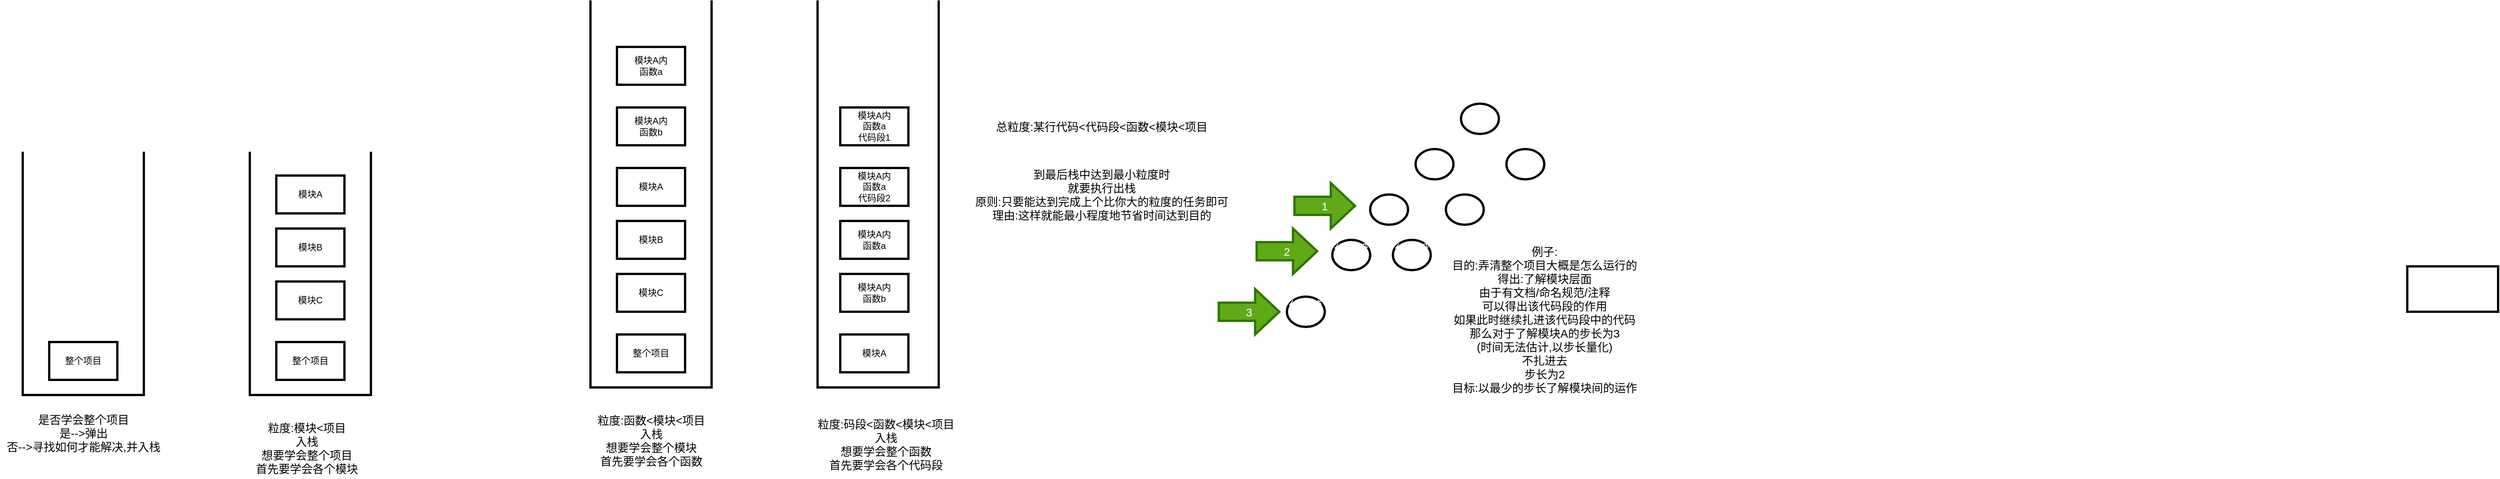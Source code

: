 <mxfile>
    <diagram id="i5EG3LjnO_YABH-9sDDq" name="第 1 页">
        <mxGraphModel dx="1051" dy="2547" grid="1" gridSize="10" guides="1" tooltips="1" connect="1" arrows="1" fold="1" page="1" pageScale="1" pageWidth="1200" pageHeight="1920" background="#FFFFFF" math="0" shadow="0">
            <root>
                <mxCell id="0"/>
                <mxCell id="1" parent="0"/>
                <mxCell id="3" value="" style="shape=partialRectangle;whiteSpace=wrap;html=1;bottom=1;right=1;left=1;top=0;fillColor=none;routingCenterX=-0.5;strokeColor=#000000;strokeWidth=3;" vertex="1" parent="1">
                    <mxGeometry x="120" y="150" width="160" height="320" as="geometry"/>
                </mxCell>
                <mxCell id="4" value="整个项目" style="whiteSpace=wrap;html=1;strokeColor=#000000;strokeWidth=3;" vertex="1" parent="1">
                    <mxGeometry x="155" y="400" width="90" height="50" as="geometry"/>
                </mxCell>
                <mxCell id="6" value="" style="shape=partialRectangle;whiteSpace=wrap;html=1;bottom=1;right=1;left=1;top=0;fillColor=none;routingCenterX=-0.5;strokeColor=#000000;strokeWidth=3;" vertex="1" parent="1">
                    <mxGeometry x="420" y="150" width="160" height="320" as="geometry"/>
                </mxCell>
                <mxCell id="7" value="整个项目" style="whiteSpace=wrap;html=1;strokeColor=#000000;strokeWidth=3;" vertex="1" parent="1">
                    <mxGeometry x="455" y="400" width="90" height="50" as="geometry"/>
                </mxCell>
                <mxCell id="8" value="模块A" style="whiteSpace=wrap;html=1;strokeColor=#000000;strokeWidth=3;" vertex="1" parent="1">
                    <mxGeometry x="455" y="180" width="90" height="50" as="geometry"/>
                </mxCell>
                <mxCell id="9" value="是否学会整个项目&lt;br&gt;是--&amp;gt;弹出&lt;br&gt;否--&amp;gt;寻找如何才能解决,并入栈" style="text;html=1;align=center;verticalAlign=middle;resizable=0;points=[];autosize=1;strokeColor=none;fillColor=none;fontColor=#000000;fontSize=15;" vertex="1" parent="1">
                    <mxGeometry x="90" y="490" width="220" height="60" as="geometry"/>
                </mxCell>
                <mxCell id="10" value="模块C" style="whiteSpace=wrap;html=1;strokeColor=#000000;strokeWidth=3;" vertex="1" parent="1">
                    <mxGeometry x="455" y="320" width="90" height="50" as="geometry"/>
                </mxCell>
                <mxCell id="11" value="模块B" style="whiteSpace=wrap;html=1;strokeColor=#000000;strokeWidth=3;" vertex="1" parent="1">
                    <mxGeometry x="455" y="250" width="90" height="50" as="geometry"/>
                </mxCell>
                <mxCell id="12" value="粒度:模块&amp;lt;项目&lt;br&gt;入栈&lt;br&gt;想要学会整个项目&lt;br&gt;首先要学会各个模块&lt;br&gt;" style="text;html=1;align=center;verticalAlign=middle;resizable=0;points=[];autosize=1;strokeColor=none;fillColor=none;fontColor=#000000;fontSize=15;" vertex="1" parent="1">
                    <mxGeometry x="420" y="500" width="150" height="80" as="geometry"/>
                </mxCell>
                <mxCell id="13" value="" style="shape=partialRectangle;whiteSpace=wrap;html=1;bottom=1;right=1;left=1;top=0;fillColor=none;routingCenterX=-0.5;strokeColor=#000000;strokeWidth=3;" vertex="1" parent="1">
                    <mxGeometry x="870" y="-50" width="160" height="510" as="geometry"/>
                </mxCell>
                <mxCell id="14" value="整个项目" style="whiteSpace=wrap;html=1;strokeColor=#000000;strokeWidth=3;" vertex="1" parent="1">
                    <mxGeometry x="905" y="390" width="90" height="50" as="geometry"/>
                </mxCell>
                <mxCell id="15" value="模块A" style="whiteSpace=wrap;html=1;strokeColor=#000000;strokeWidth=3;" vertex="1" parent="1">
                    <mxGeometry x="905" y="170" width="90" height="50" as="geometry"/>
                </mxCell>
                <mxCell id="16" value="模块C" style="whiteSpace=wrap;html=1;strokeColor=#000000;strokeWidth=3;" vertex="1" parent="1">
                    <mxGeometry x="905" y="310" width="90" height="50" as="geometry"/>
                </mxCell>
                <mxCell id="17" value="模块B" style="whiteSpace=wrap;html=1;strokeColor=#000000;strokeWidth=3;" vertex="1" parent="1">
                    <mxGeometry x="905" y="240" width="90" height="50" as="geometry"/>
                </mxCell>
                <mxCell id="18" value="粒度:函数&amp;lt;模块&amp;lt;项目&lt;br&gt;入栈&lt;br&gt;想要学会整个模块&lt;br&gt;首先要学会各个函数" style="text;html=1;align=center;verticalAlign=middle;resizable=0;points=[];autosize=1;strokeColor=none;fillColor=none;fontColor=#000000;fontSize=15;" vertex="1" parent="1">
                    <mxGeometry x="870" y="490" width="160" height="80" as="geometry"/>
                </mxCell>
                <mxCell id="19" value="模块A内&lt;br&gt;函数a" style="whiteSpace=wrap;html=1;strokeColor=#000000;strokeWidth=3;" vertex="1" parent="1">
                    <mxGeometry x="905" y="10" width="90" height="50" as="geometry"/>
                </mxCell>
                <mxCell id="21" value="模块A内&lt;br&gt;函数b" style="whiteSpace=wrap;html=1;strokeColor=#000000;strokeWidth=3;" vertex="1" parent="1">
                    <mxGeometry x="905" y="90" width="90" height="50" as="geometry"/>
                </mxCell>
                <mxCell id="22" value="" style="whiteSpace=wrap;html=1;fontSize=15;fontColor=#000000;strokeColor=#000000;strokeWidth=3;" vertex="1" parent="1">
                    <mxGeometry x="3270" y="300" width="120" height="60" as="geometry"/>
                </mxCell>
                <mxCell id="30" value="粒度:码段&amp;lt;函数&amp;lt;模块&amp;lt;项目&lt;br&gt;入栈&lt;br&gt;想要学会整个函数&lt;br&gt;首先要学会各个代码段" style="text;html=1;align=center;verticalAlign=middle;resizable=0;points=[];autosize=1;strokeColor=none;fillColor=none;fontColor=#000000;fontSize=15;" vertex="1" parent="1">
                    <mxGeometry x="1165" y="495" width="190" height="80" as="geometry"/>
                </mxCell>
                <mxCell id="36" value="" style="shape=partialRectangle;whiteSpace=wrap;html=1;bottom=1;right=1;left=1;top=0;fillColor=none;routingCenterX=-0.5;strokeColor=#000000;strokeWidth=3;" vertex="1" parent="1">
                    <mxGeometry x="1170" y="-50" width="160" height="510" as="geometry"/>
                </mxCell>
                <mxCell id="38" value="模块A" style="whiteSpace=wrap;html=1;strokeColor=#000000;strokeWidth=3;" vertex="1" parent="1">
                    <mxGeometry x="1200" y="390" width="90" height="50" as="geometry"/>
                </mxCell>
                <mxCell id="41" value="模块A内&lt;br&gt;函数a" style="whiteSpace=wrap;html=1;strokeColor=#000000;strokeWidth=3;" vertex="1" parent="1">
                    <mxGeometry x="1200" y="240" width="90" height="50" as="geometry"/>
                </mxCell>
                <mxCell id="42" value="模块A内&lt;br&gt;函数b" style="whiteSpace=wrap;html=1;strokeColor=#000000;strokeWidth=3;" vertex="1" parent="1">
                    <mxGeometry x="1200" y="310" width="90" height="50" as="geometry"/>
                </mxCell>
                <mxCell id="43" value="模块A内&lt;br&gt;函数a&lt;br&gt;代码段2" style="whiteSpace=wrap;html=1;strokeColor=#000000;strokeWidth=3;" vertex="1" parent="1">
                    <mxGeometry x="1200" y="170" width="90" height="50" as="geometry"/>
                </mxCell>
                <mxCell id="44" value="模块A内&lt;br&gt;函数a&lt;br&gt;代码段1" style="whiteSpace=wrap;html=1;strokeColor=#000000;strokeWidth=3;" vertex="1" parent="1">
                    <mxGeometry x="1200" y="90" width="90" height="50" as="geometry"/>
                </mxCell>
                <mxCell id="46" value="总粒度:某行代码&amp;lt;代码段&amp;lt;函数&amp;lt;模块&amp;lt;项目&lt;br&gt;" style="text;html=1;align=center;verticalAlign=middle;resizable=0;points=[];autosize=1;strokeColor=none;fillColor=none;fontColor=#000000;fontSize=15;" vertex="1" parent="1">
                    <mxGeometry x="1400" y="105" width="290" height="20" as="geometry"/>
                </mxCell>
                <mxCell id="47" value="到最后栈中达到最小粒度时&lt;br&gt;就要执行出栈&lt;br&gt;原则:只要能达到完成上个比你大的粒度的任务即可&lt;br&gt;理由:这样就能最小程度地节省时间达到目的&lt;br&gt;" style="text;html=1;align=center;verticalAlign=middle;resizable=0;points=[];autosize=1;strokeColor=none;fillColor=none;fontColor=#000000;fontSize=15;" vertex="1" parent="1">
                    <mxGeometry x="1370" y="165" width="350" height="80" as="geometry"/>
                </mxCell>
                <mxCell id="53" value="&lt;font color=&quot;#ffffff&quot;&gt;项目&lt;/font&gt;" style="ellipse;whiteSpace=wrap;html=1;fontSize=15;fontColor=#000000;strokeColor=#000000;strokeWidth=3;" vertex="1" parent="1">
                    <mxGeometry x="2020" y="85" width="50" height="40" as="geometry"/>
                </mxCell>
                <mxCell id="60" value="&lt;font color=&quot;#ffffff&quot;&gt;函数a&lt;/font&gt;" style="ellipse;whiteSpace=wrap;html=1;fontSize=15;fontColor=#000000;strokeColor=#000000;strokeWidth=3;" vertex="1" parent="1">
                    <mxGeometry x="1900" y="205" width="50" height="40" as="geometry"/>
                </mxCell>
                <mxCell id="61" value="&lt;font color=&quot;#ffffff&quot;&gt;模块B&lt;/font&gt;" style="ellipse;whiteSpace=wrap;html=1;fontSize=15;fontColor=#000000;strokeColor=#000000;strokeWidth=3;" vertex="1" parent="1">
                    <mxGeometry x="2080" y="145" width="50" height="40" as="geometry"/>
                </mxCell>
                <mxCell id="62" value="&lt;font color=&quot;#ffffff&quot;&gt;模块A&lt;/font&gt;" style="ellipse;whiteSpace=wrap;html=1;fontSize=15;fontColor=#000000;strokeColor=#000000;strokeWidth=3;" vertex="1" parent="1">
                    <mxGeometry x="1960" y="145" width="50" height="40" as="geometry"/>
                </mxCell>
                <mxCell id="63" value="例子:&lt;br&gt;目的:弄清整个项目大概是怎么运行的&lt;br&gt;得出:了解模块层面&lt;br&gt;由于有文档/命名规范/注释&lt;br&gt;可以得出该代码段的作用&lt;br&gt;如果此时继续扎进该代码段中的代码&lt;br&gt;那么对于了解模块A的步长为3&lt;br&gt;(时间无法估计,以步长量化)&lt;br&gt;不扎进去&lt;br&gt;步长为2&lt;br&gt;目标:以最少的步长了解模块间的运作" style="text;html=1;align=center;verticalAlign=middle;resizable=0;points=[];autosize=1;strokeColor=none;fillColor=none;fontColor=#000000;fontSize=15;" vertex="1" parent="1">
                    <mxGeometry x="2000" y="270" width="260" height="200" as="geometry"/>
                </mxCell>
                <mxCell id="64" value="&lt;font color=&quot;#ffffff&quot;&gt;函数a&lt;/font&gt;" style="ellipse;whiteSpace=wrap;html=1;fontSize=15;fontColor=#000000;strokeColor=#000000;strokeWidth=3;" vertex="1" parent="1">
                    <mxGeometry x="2000" y="205" width="50" height="40" as="geometry"/>
                </mxCell>
                <mxCell id="65" value="&lt;font color=&quot;#ffffff&quot;&gt;代码段1&lt;/font&gt;" style="ellipse;whiteSpace=wrap;html=1;fontSize=15;fontColor=#000000;strokeColor=#000000;strokeWidth=3;" vertex="1" parent="1">
                    <mxGeometry x="1850" y="265" width="50" height="40" as="geometry"/>
                </mxCell>
                <mxCell id="66" value="&lt;font color=&quot;#ffffff&quot;&gt;代码段2&lt;/font&gt;" style="ellipse;whiteSpace=wrap;html=1;fontSize=15;fontColor=#000000;strokeColor=#000000;strokeWidth=3;" vertex="1" parent="1">
                    <mxGeometry x="1930" y="265" width="50" height="40" as="geometry"/>
                </mxCell>
                <mxCell id="68" value="3" style="shape=singleArrow;whiteSpace=wrap;html=1;arrowWidth=0.4;arrowSize=0.4;fontSize=15;fontColor=#ffffff;strokeColor=#2D7600;strokeWidth=3;fillColor=#60a917;" vertex="1" parent="1">
                    <mxGeometry x="1700" y="330" width="80" height="60" as="geometry"/>
                </mxCell>
                <mxCell id="70" value="&lt;font color=&quot;#ffffff&quot;&gt;代码第一行&lt;/font&gt;" style="ellipse;whiteSpace=wrap;html=1;fontSize=15;fontColor=#000000;strokeColor=#000000;strokeWidth=3;" vertex="1" parent="1">
                    <mxGeometry x="1790" y="340" width="50" height="40" as="geometry"/>
                </mxCell>
                <mxCell id="71" value="2" style="shape=singleArrow;whiteSpace=wrap;html=1;arrowWidth=0.4;arrowSize=0.4;fontSize=15;fontColor=#ffffff;strokeColor=#2D7600;strokeWidth=3;fillColor=#60a917;" vertex="1" parent="1">
                    <mxGeometry x="1750" y="250" width="80" height="60" as="geometry"/>
                </mxCell>
                <mxCell id="72" value="1" style="shape=singleArrow;whiteSpace=wrap;html=1;arrowWidth=0.4;arrowSize=0.4;fontSize=15;fontColor=#ffffff;strokeColor=#2D7600;strokeWidth=3;fillColor=#60a917;" vertex="1" parent="1">
                    <mxGeometry x="1800" y="190" width="80" height="60" as="geometry"/>
                </mxCell>
            </root>
        </mxGraphModel>
    </diagram>
</mxfile>